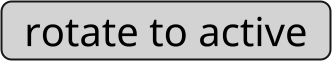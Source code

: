 @startuml

skinparam ComponentStyle rectangle
hide stereotype
scale 1/5
skinparam RoundCorner 100

skinparam Component {
    FontSize 200
    FontColor black
    BorderThickness 10
    BackgroundColor LightGrey
}

component "  rotate to active  " as cp

@enduml
